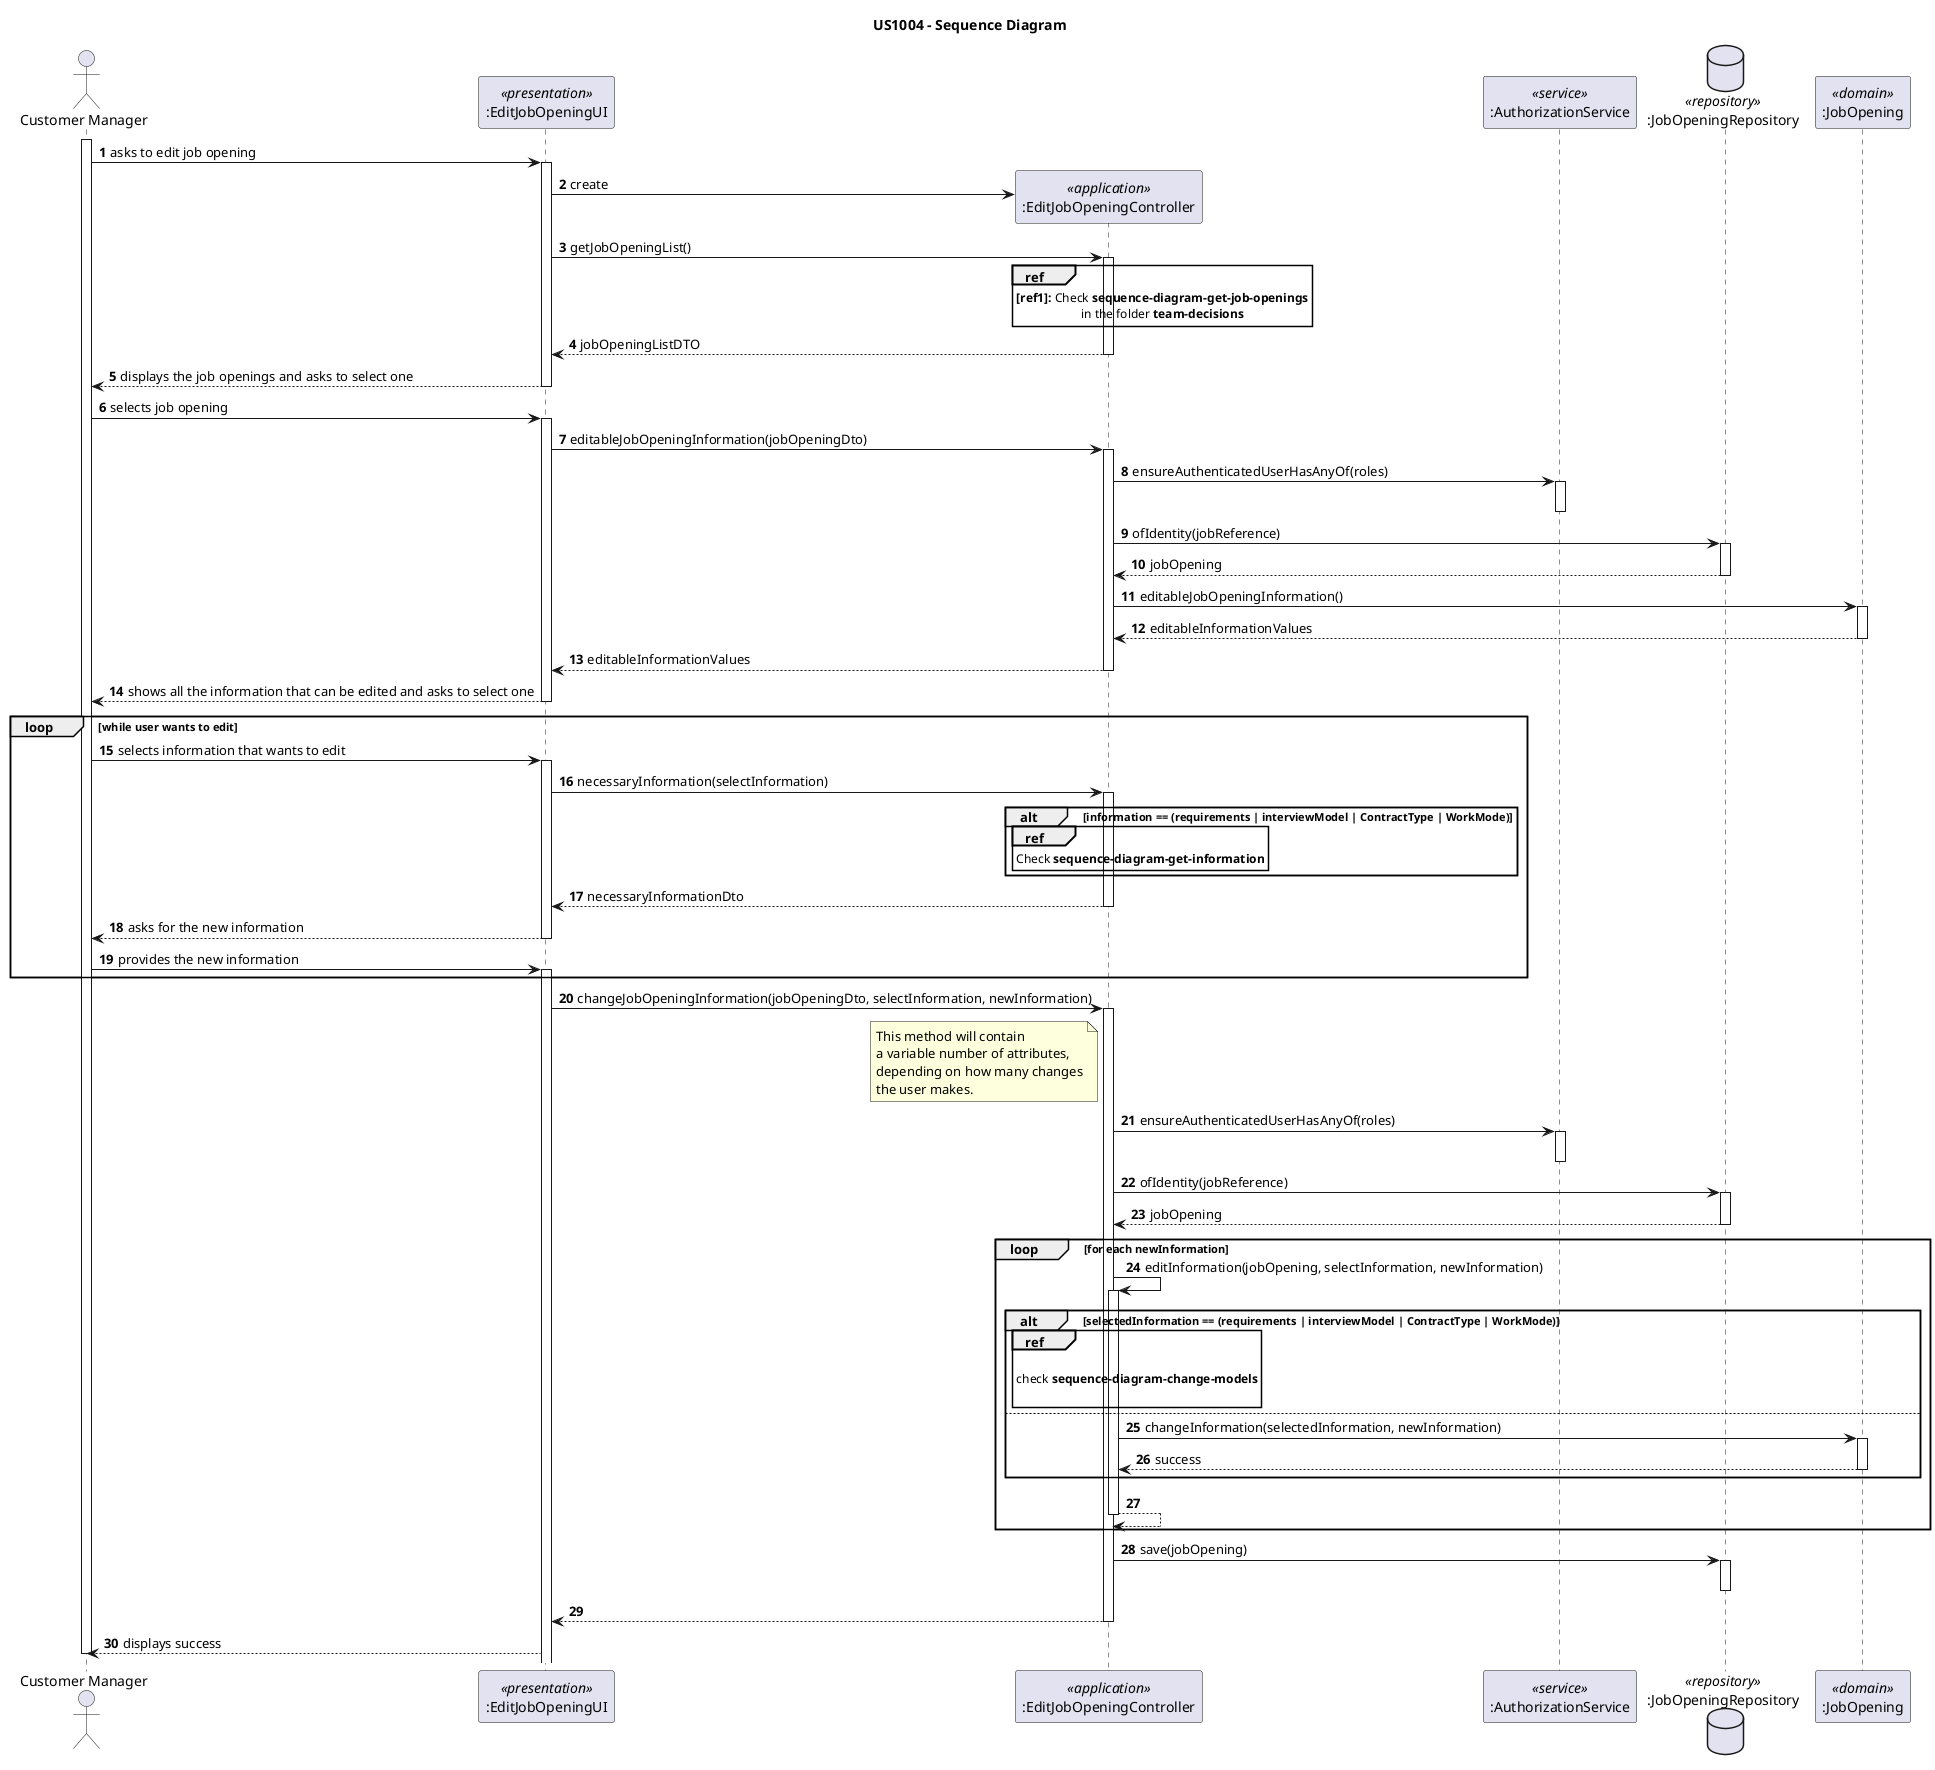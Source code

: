 @startuml
'https://plantuml.com/sequence-diagram

title US1004 - Sequence Diagram

autonumber

actor "Customer Manager" as USER
participant ":EditJobOpeningUI" as UI <<presentation>>
participant ":EditJobOpeningController" as CTRL <<application>>
participant ":AuthorizationService" as AUTHZ <<service>>
database ":JobOpeningRepository" as JO_REPO <<repository>>
participant ":JobOpening" as JO <<domain>>

activate USER

USER -> UI : asks to edit job opening
activate UI

UI -> CTRL**: create

UI -> CTRL : getJobOpeningList()
activate CTRL

ref over CTRL
**[ref1]:** Check **sequence-diagram-get-job-openings**
in the folder **team-decisions**
end ref

CTRL --> UI: jobOpeningListDTO
deactivate CTRL

UI --> USER : displays the job openings and asks to select one
deactivate UI


USER -> UI : selects job opening
activate UI

    UI -> CTRL: editableJobOpeningInformation(jobOpeningDto)
    activate CTRL

    CTRL -> AUTHZ:  ensureAuthenticatedUserHasAnyOf(roles)
    activate AUTHZ
    deactivate AUTHZ

    CTRL -> JO_REPO: ofIdentity(jobReference)
    activate JO_REPO

    JO_REPO --> CTRL: jobOpening
    deactivate JO_REPO

    CTRL -> JO : editableJobOpeningInformation()
    activate JO

    JO --> CTRL: editableInformationValues
    deactivate JO

    CTRL --> UI: editableInformationValues
    deactivate CTRL


UI --> USER : shows all the information that can be edited and asks to select one
deactivate UI

loop while user wants to edit
    USER -> UI : selects information that wants to edit
    activate UI

    UI -> CTRL: necessaryInformation(selectInformation)
    activate CTRL

    alt information == (requirements | interviewModel | ContractType | WorkMode)

        ref over CTRL
            Check **sequence-diagram-get-information**
        end ref
    end alt

    CTRL --> UI: necessaryInformationDto
    deactivate CTRL

    UI --> USER : asks for the new information
    deactivate UI

    USER -> UI: provides the new information
    activate UI
end loop

    UI -> CTRL: changeJobOpeningInformation(jobOpeningDto, selectInformation, newInformation)
    activate CTRL

        note left CTRL
        This method will contain
        a variable number of attributes,
        depending on how many changes
        the user makes.
        end note

    CTRL -> AUTHZ:  ensureAuthenticatedUserHasAnyOf(roles)
    activate AUTHZ
    deactivate AUTHZ

    CTRL -> JO_REPO: ofIdentity(jobReference)
    activate JO_REPO

    JO_REPO --> CTRL: jobOpening
    deactivate JO_REPO

     loop for each newInformation

    CTRL -> CTRL: editInformation(jobOpening, selectInformation, newInformation)
activate CTRL

    alt selectedInformation == (requirements | interviewModel | ContractType | WorkMode)
        ref over CTRL

            check **sequence-diagram-change-models**

        end ref
    else

    CTRL -> JO: changeInformation(selectedInformation, newInformation)
    activate JO

    JO --> CTRL: success
    deactivate JO

    end alt

    CTRL --> CTRL:
    deactivate CTRL
end loop
    CTRL -> JO_REPO: save(jobOpening)
    activate JO_REPO
    deactivate JO_REPO

CTRL --> UI:
deactivate CTRL

UI --> USER: displays success

deactivate USER


@enduml
